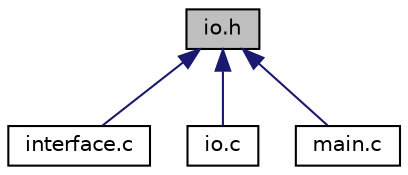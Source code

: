 digraph "io.h"
{
  edge [fontname="Helvetica",fontsize="10",labelfontname="Helvetica",labelfontsize="10"];
  node [fontname="Helvetica",fontsize="10",shape=record];
  Node3 [label="io.h",height=0.2,width=0.4,color="black", fillcolor="grey75", style="filled", fontcolor="black"];
  Node3 -> Node4 [dir="back",color="midnightblue",fontsize="10",style="solid",fontname="Helvetica"];
  Node4 [label="interface.c",height=0.2,width=0.4,color="black", fillcolor="white", style="filled",URL="$interface_8c.html",tooltip="Construção do código correspondente às funções que dizem respeito à interface. "];
  Node3 -> Node5 [dir="back",color="midnightblue",fontsize="10",style="solid",fontname="Helvetica"];
  Node5 [label="io.c",height=0.2,width=0.4,color="black", fillcolor="white", style="filled",URL="$io_8c.html",tooltip="Construção do código correspondente às funções que dizem respeito à interação do utilizador com o jog..."];
  Node3 -> Node6 [dir="back",color="midnightblue",fontsize="10",style="solid",fontname="Helvetica"];
  Node6 [label="main.c",height=0.2,width=0.4,color="black", fillcolor="white", style="filled",URL="$main_8c.html",tooltip="Função que controla o progama. "];
}
